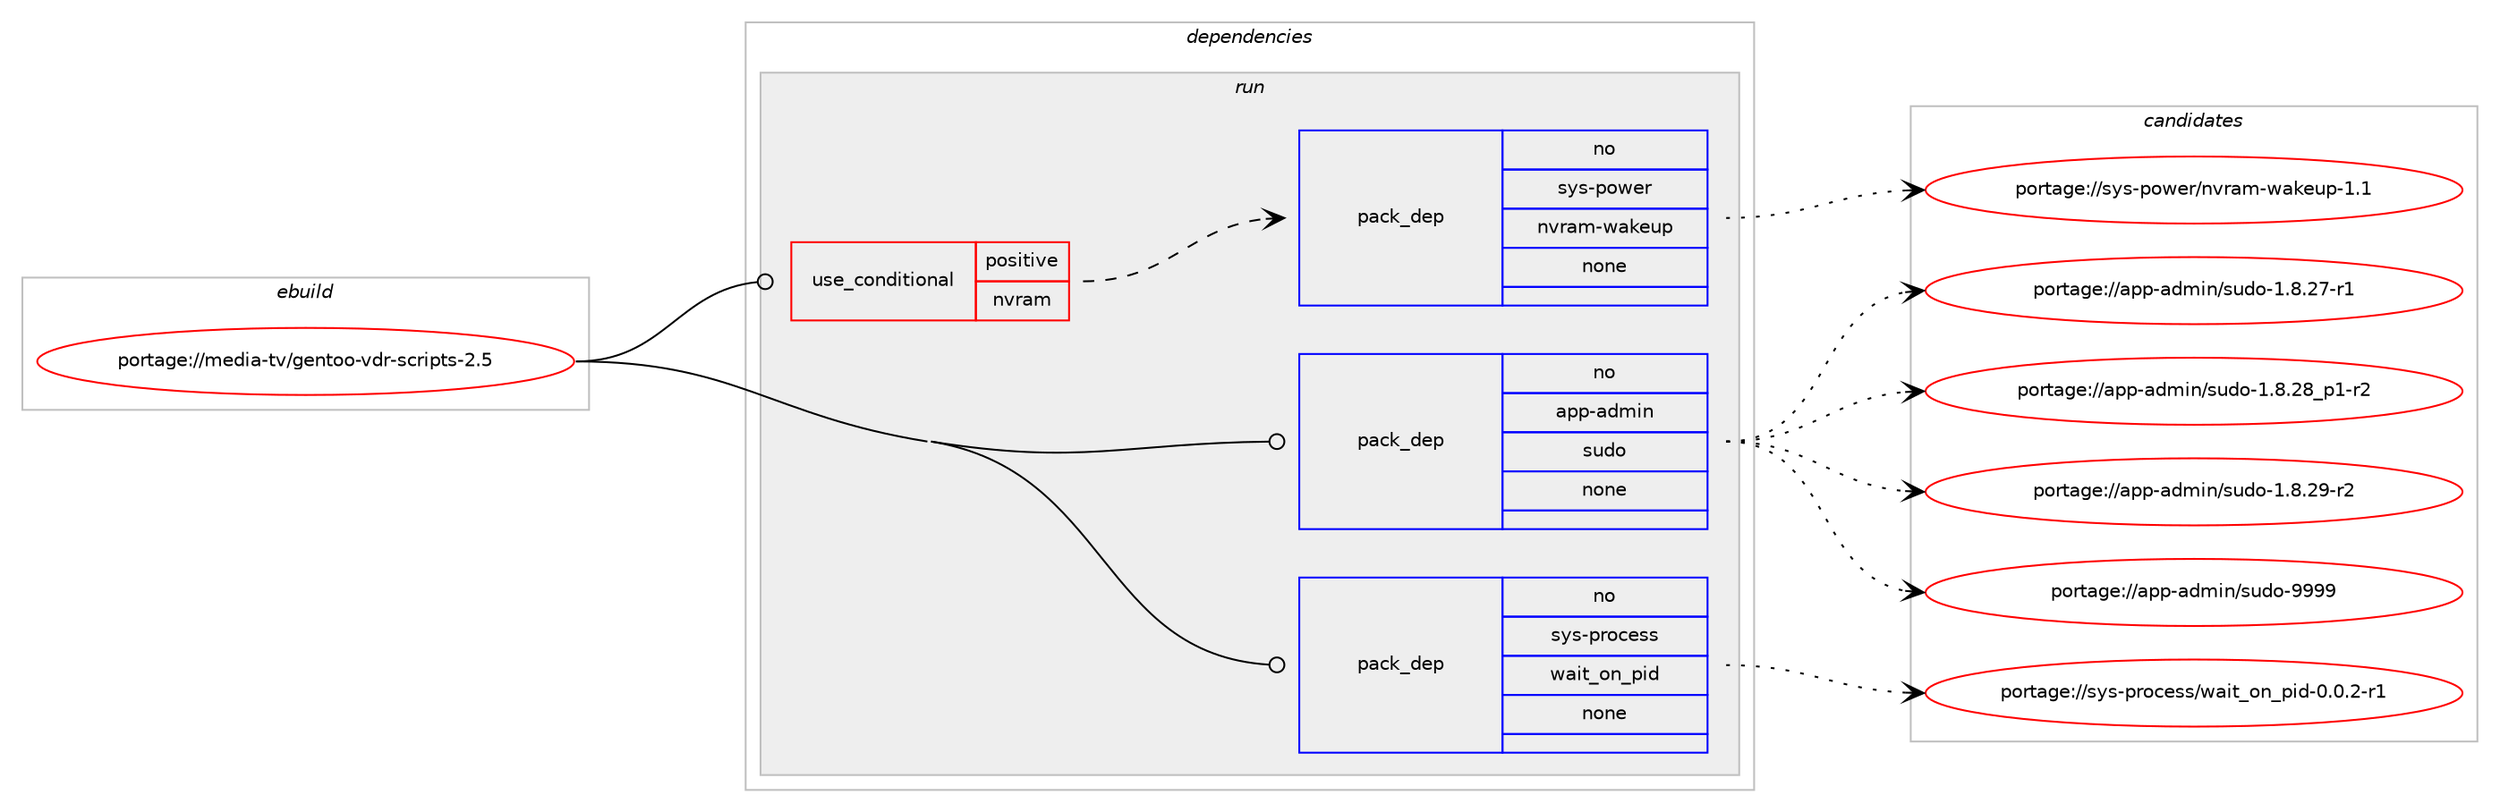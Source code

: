 digraph prolog {

# *************
# Graph options
# *************

newrank=true;
concentrate=true;
compound=true;
graph [rankdir=LR,fontname=Helvetica,fontsize=10,ranksep=1.5];#, ranksep=2.5, nodesep=0.2];
edge  [arrowhead=vee];
node  [fontname=Helvetica,fontsize=10];

# **********
# The ebuild
# **********

subgraph cluster_leftcol {
color=gray;
rank=same;
label=<<i>ebuild</i>>;
id [label="portage://media-tv/gentoo-vdr-scripts-2.5", color=red, width=4, href="../media-tv/gentoo-vdr-scripts-2.5.svg"];
}

# ****************
# The dependencies
# ****************

subgraph cluster_midcol {
color=gray;
label=<<i>dependencies</i>>;
subgraph cluster_compile {
fillcolor="#eeeeee";
style=filled;
label=<<i>compile</i>>;
}
subgraph cluster_compileandrun {
fillcolor="#eeeeee";
style=filled;
label=<<i>compile and run</i>>;
}
subgraph cluster_run {
fillcolor="#eeeeee";
style=filled;
label=<<i>run</i>>;
subgraph cond83859 {
dependency337547 [label=<<TABLE BORDER="0" CELLBORDER="1" CELLSPACING="0" CELLPADDING="4"><TR><TD ROWSPAN="3" CELLPADDING="10">use_conditional</TD></TR><TR><TD>positive</TD></TR><TR><TD>nvram</TD></TR></TABLE>>, shape=none, color=red];
subgraph pack248143 {
dependency337548 [label=<<TABLE BORDER="0" CELLBORDER="1" CELLSPACING="0" CELLPADDING="4" WIDTH="220"><TR><TD ROWSPAN="6" CELLPADDING="30">pack_dep</TD></TR><TR><TD WIDTH="110">no</TD></TR><TR><TD>sys-power</TD></TR><TR><TD>nvram-wakeup</TD></TR><TR><TD>none</TD></TR><TR><TD></TD></TR></TABLE>>, shape=none, color=blue];
}
dependency337547:e -> dependency337548:w [weight=20,style="dashed",arrowhead="vee"];
}
id:e -> dependency337547:w [weight=20,style="solid",arrowhead="odot"];
subgraph pack248144 {
dependency337549 [label=<<TABLE BORDER="0" CELLBORDER="1" CELLSPACING="0" CELLPADDING="4" WIDTH="220"><TR><TD ROWSPAN="6" CELLPADDING="30">pack_dep</TD></TR><TR><TD WIDTH="110">no</TD></TR><TR><TD>app-admin</TD></TR><TR><TD>sudo</TD></TR><TR><TD>none</TD></TR><TR><TD></TD></TR></TABLE>>, shape=none, color=blue];
}
id:e -> dependency337549:w [weight=20,style="solid",arrowhead="odot"];
subgraph pack248145 {
dependency337550 [label=<<TABLE BORDER="0" CELLBORDER="1" CELLSPACING="0" CELLPADDING="4" WIDTH="220"><TR><TD ROWSPAN="6" CELLPADDING="30">pack_dep</TD></TR><TR><TD WIDTH="110">no</TD></TR><TR><TD>sys-process</TD></TR><TR><TD>wait_on_pid</TD></TR><TR><TD>none</TD></TR><TR><TD></TD></TR></TABLE>>, shape=none, color=blue];
}
id:e -> dependency337550:w [weight=20,style="solid",arrowhead="odot"];
}
}

# **************
# The candidates
# **************

subgraph cluster_choices {
rank=same;
color=gray;
label=<<i>candidates</i>>;

subgraph choice248143 {
color=black;
nodesep=1;
choiceportage115121115451121111191011144711011811497109451199710710111711245494649 [label="portage://sys-power/nvram-wakeup-1.1", color=red, width=4,href="../sys-power/nvram-wakeup-1.1.svg"];
dependency337548:e -> choiceportage115121115451121111191011144711011811497109451199710710111711245494649:w [style=dotted,weight="100"];
}
subgraph choice248144 {
color=black;
nodesep=1;
choiceportage97112112459710010910511047115117100111454946564650554511449 [label="portage://app-admin/sudo-1.8.27-r1", color=red, width=4,href="../app-admin/sudo-1.8.27-r1.svg"];
choiceportage971121124597100109105110471151171001114549465646505695112494511450 [label="portage://app-admin/sudo-1.8.28_p1-r2", color=red, width=4,href="../app-admin/sudo-1.8.28_p1-r2.svg"];
choiceportage97112112459710010910511047115117100111454946564650574511450 [label="portage://app-admin/sudo-1.8.29-r2", color=red, width=4,href="../app-admin/sudo-1.8.29-r2.svg"];
choiceportage971121124597100109105110471151171001114557575757 [label="portage://app-admin/sudo-9999", color=red, width=4,href="../app-admin/sudo-9999.svg"];
dependency337549:e -> choiceportage97112112459710010910511047115117100111454946564650554511449:w [style=dotted,weight="100"];
dependency337549:e -> choiceportage971121124597100109105110471151171001114549465646505695112494511450:w [style=dotted,weight="100"];
dependency337549:e -> choiceportage97112112459710010910511047115117100111454946564650574511450:w [style=dotted,weight="100"];
dependency337549:e -> choiceportage971121124597100109105110471151171001114557575757:w [style=dotted,weight="100"];
}
subgraph choice248145 {
color=black;
nodesep=1;
choiceportage1151211154511211411199101115115471199710511695111110951121051004548464846504511449 [label="portage://sys-process/wait_on_pid-0.0.2-r1", color=red, width=4,href="../sys-process/wait_on_pid-0.0.2-r1.svg"];
dependency337550:e -> choiceportage1151211154511211411199101115115471199710511695111110951121051004548464846504511449:w [style=dotted,weight="100"];
}
}

}
